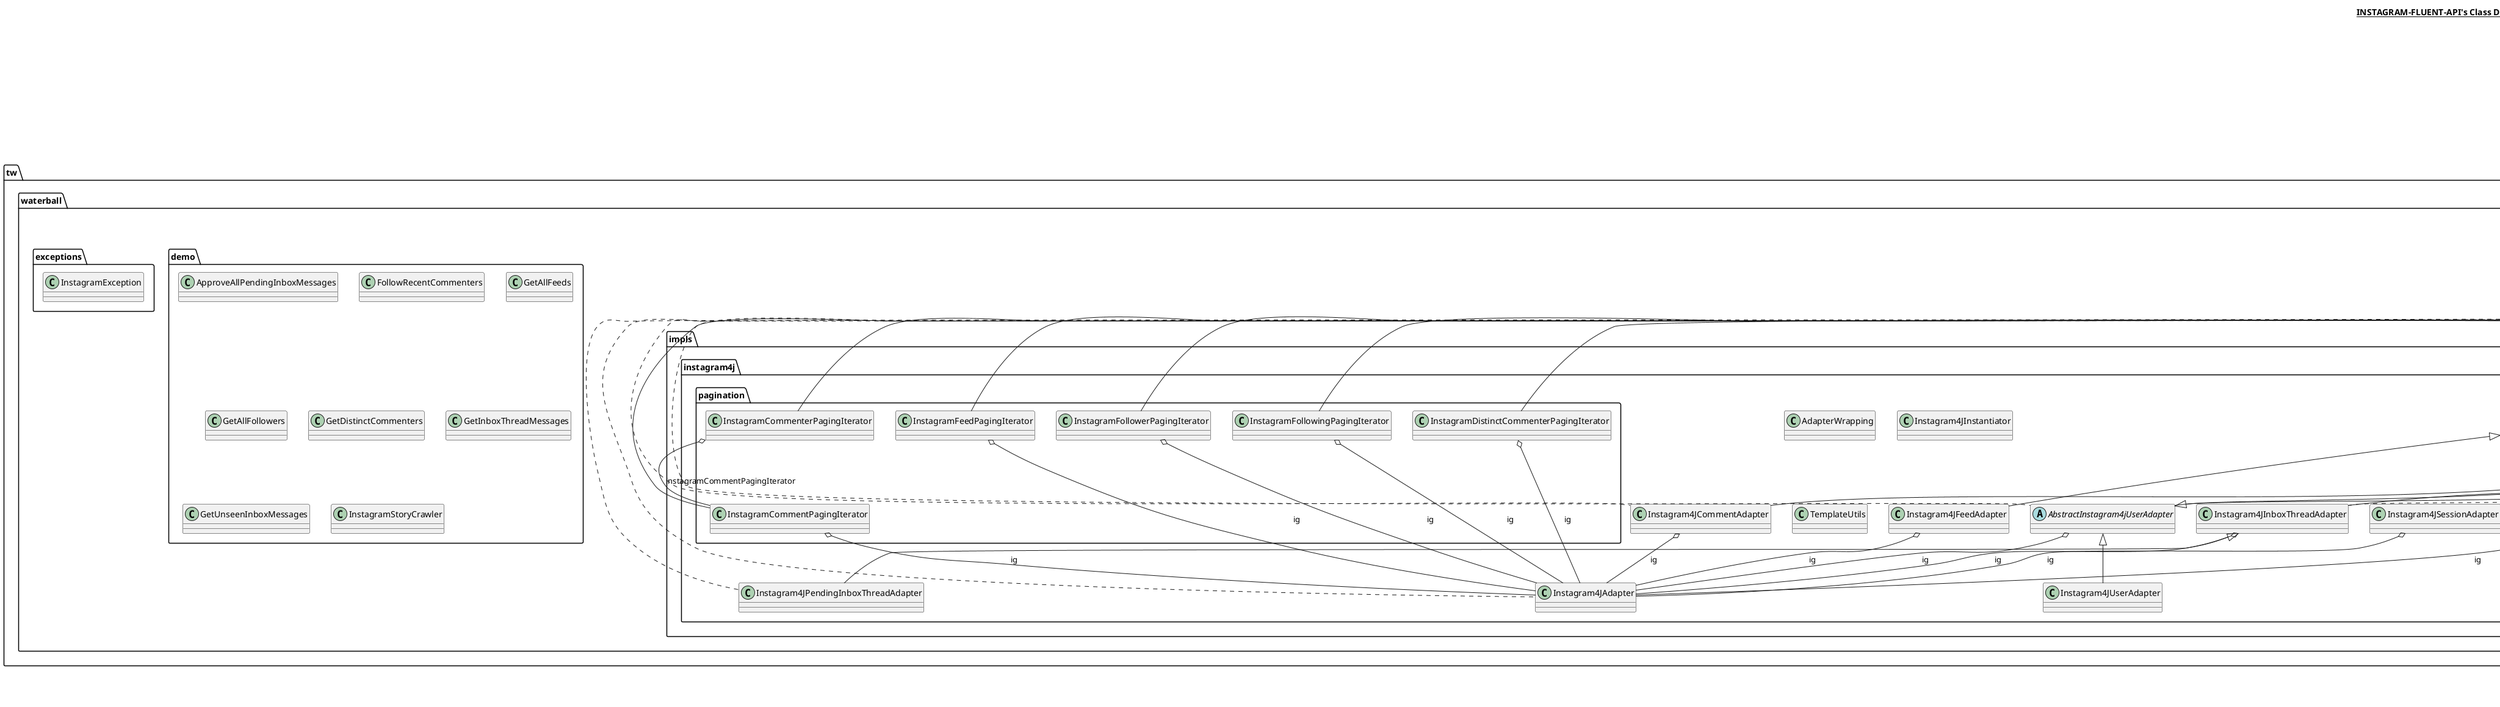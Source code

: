 @startuml

title __INSTAGRAM-FLUENT-API's Class Diagram__\n

  namespace tw.waterball.api {
    abstract class tw.waterball.api.AbstractInstagramId {
    }
  }
  

  namespace tw.waterball.api {
    abstract class tw.waterball.api.AbstractInstagramPk {
    }
  }
  

  namespace tw.waterball.api {
    interface tw.waterball.api.Instagram {
    }
  }
  

  namespace tw.waterball.api {
    interface tw.waterball.api.InstagramComment {
    }
  }
  

  namespace tw.waterball.api {
    interface tw.waterball.api.InstagramFeed {
    }
  }
  

  namespace tw.waterball.api {
    interface tw.waterball.api.InstagramId {
    }
  }
  

  namespace tw.waterball.api {
    interface tw.waterball.api.InstagramInbox {
    }
  }
  

  namespace tw.waterball.api {
    interface tw.waterball.api.InstagramInboxThread {
    }
  }
  

  namespace tw.waterball.api {
    interface tw.waterball.api.InstagramMediaType {
    }
  }
  

  namespace tw.waterball.api {
    interface tw.waterball.api.InstagramPendingInboxThread {
    }
  }
  

  namespace tw.waterball.api {
    interface tw.waterball.api.InstagramPk {
    }
  }
  

  namespace tw.waterball.api {
    class tw.waterball.api.InstagramProperties {
    }
  }
  

  namespace tw.waterball.api {
    interface tw.waterball.api.InstagramSession {
    }
  }
  

  namespace tw.waterball.api {
    interface tw.waterball.api.InstagramUser {
    }
  }
  

  namespace tw.waterball.api {
    namespace foreach {
      class tw.waterball.api.foreach.ForeachFeed {
      }
    }
  }
  

  namespace tw.waterball.api {
    namespace foreach {
      class tw.waterball.api.foreach.ForeachPendingThread {
      }
    }
  }
  

  namespace tw.waterball.api {
    namespace foreach {
      class tw.waterball.api.foreach.ForeachString {
      }
    }
  }
  

  namespace tw.waterball.api {
    namespace foreach {
      class tw.waterball.api.foreach.ForeachThread {
      }
    }
  }
  

  namespace tw.waterball.api {
    namespace foreach {
      class tw.waterball.api.foreach.ForeachUser {
      }
    }
  }
  

  namespace tw.waterball.api {
    namespace mocks {
      class tw.waterball.api.mocks.MockInstagram4JFeedAdapter {
      }
    }
  }
  

  namespace tw.waterball.api {
    namespace mocks {
      class tw.waterball.api.mocks.MockInstagram4JUserAdapter {
      }
    }
  }
  

  namespace tw.waterball.api {
    namespace pagination {
      class tw.waterball.api.pagination.Page {
      }
    }
  }
  

  namespace tw.waterball.api {
    namespace pagination {
      class tw.waterball.api.pagination.Pagination {
      }
    }
  }
  

  namespace tw.waterball.api {
    namespace pagination {
      abstract class tw.waterball.api.pagination.PagingIterator {
      }
    }
  }
  

  namespace tw.waterball.demo {
    class tw.waterball.demo.ApproveAllPendingInboxMessages {
    }
  }
  

  namespace tw.waterball.demo {
    class tw.waterball.demo.FollowRecentCommenters {
    }
  }
  

  namespace tw.waterball.demo {
    class tw.waterball.demo.GetAllFeeds {
    }
  }
  

  namespace tw.waterball.demo {
    class tw.waterball.demo.GetAllFollowers {
    }
  }
  

  namespace tw.waterball.demo {
    class tw.waterball.demo.GetDistinctCommenters {
    }
  }
  

  namespace tw.waterball.demo {
    class tw.waterball.demo.GetInboxThreadMessages {
    }
  }
  

  namespace tw.waterball.demo {
    class tw.waterball.demo.GetUnseenInboxMessages {
    }
  }
  

  namespace tw.waterball.demo {
    class tw.waterball.demo.InstagramStoryCrawler {
    }
  }
  

  namespace tw.waterball.exceptions {
    class tw.waterball.exceptions.InstagramException {
    }
  }
  

  namespace tw.waterball.impls.instagram4j {
    abstract class tw.waterball.impls.instagram4j.AbstractInstagram4JFeedAdapter {
    }
  }
  

  namespace tw.waterball.impls.instagram4j {
    abstract class tw.waterball.impls.instagram4j.AbstractInstagram4jUserAdapter {
    }
  }
  

  namespace tw.waterball.impls.instagram4j {
    class tw.waterball.impls.instagram4j.AdapterWrapping {
    }
  }
  

  namespace tw.waterball.impls.instagram4j {
    class tw.waterball.impls.instagram4j.Instagram4JAdapter {
    }
  }
  

  namespace tw.waterball.impls.instagram4j {
    class tw.waterball.impls.instagram4j.Instagram4JCommentAdapter {
    }
  }
  

  namespace tw.waterball.impls.instagram4j {
    class tw.waterball.impls.instagram4j.Instagram4JFeedAdapter {
    }
  }
  

  namespace tw.waterball.impls.instagram4j {
    class tw.waterball.impls.instagram4j.Instagram4JInboxAdapter {
    }
  }
  

  namespace tw.waterball.impls.instagram4j {
    class tw.waterball.impls.instagram4j.Instagram4JInboxThreadAdapter {
    }
  }
  

  namespace tw.waterball.impls.instagram4j {
    class tw.waterball.impls.instagram4j.Instagram4JInstantiator {
    }
  }
  

  namespace tw.waterball.impls.instagram4j {
    class tw.waterball.impls.instagram4j.Instagram4JPendingInboxThreadAdapter {
    }
  }
  

  namespace tw.waterball.impls.instagram4j {
    class tw.waterball.impls.instagram4j.Instagram4JSessionAdapter {
    }
  }
  

  namespace tw.waterball.impls.instagram4j {
    class tw.waterball.impls.instagram4j.Instagram4JUserAdapter {
    }
  }
  

  namespace tw.waterball.impls.instagram4j {
    class tw.waterball.impls.instagram4j.TemplateUtils {
    }
  }
  

  namespace tw.waterball.impls.instagram4j {
    namespace pagination {
      class tw.waterball.impls.instagram4j.pagination.InstagramCommentPagingIterator {
      }
    }
  }
  

  namespace tw.waterball.impls.instagram4j {
    namespace pagination {
      class tw.waterball.impls.instagram4j.pagination.InstagramCommenterPagingIterator {
      }
    }
  }
  

  namespace tw.waterball.impls.instagram4j {
    namespace pagination {
      class tw.waterball.impls.instagram4j.pagination.InstagramDistinctCommenterPagingIterator {
      }
    }
  }
  

  namespace tw.waterball.impls.instagram4j {
    namespace pagination {
      class tw.waterball.impls.instagram4j.pagination.InstagramFeedPagingIterator {
      }
    }
  }
  

  namespace tw.waterball.impls.instagram4j {
    namespace pagination {
      class tw.waterball.impls.instagram4j.pagination.InstagramFollowerPagingIterator {
      }
    }
  }
  

  namespace tw.waterball.impls.instagram4j {
    namespace pagination {
      class tw.waterball.impls.instagram4j.pagination.InstagramFollowingPagingIterator {
      }
    }
  }
  

  tw.waterball.api.AbstractInstagramId .up.|> tw.waterball.api.InstagramId
  tw.waterball.api.AbstractInstagramPk .up.|> tw.waterball.api.InstagramPk
  tw.waterball.api.foreach.ForeachPendingThread -up-|> tw.waterball.api.foreach.ForeachThread
  tw.waterball.api.mocks.MockInstagram4JFeedAdapter -up-|> tw.waterball.impls.instagram4j.AbstractInstagram4JFeedAdapter
  tw.waterball.api.mocks.MockInstagram4JUserAdapter -up-|> tw.waterball.impls.instagram4j.AbstractInstagram4jUserAdapter
  tw.waterball.api.pagination.Page .up.|> java.lang.Iterable
  tw.waterball.api.pagination.Pagination .up.|> java.lang.Iterable
  tw.waterball.api.pagination.PagingIterator .up.|> java.util.Iterator
  tw.waterball.impls.instagram4j.AbstractInstagram4JFeedAdapter .up.|> tw.waterball.api.InstagramFeed
  tw.waterball.impls.instagram4j.AbstractInstagram4JFeedAdapter -up-|> tw.waterball.api.AbstractInstagramPk
  tw.waterball.impls.instagram4j.AbstractInstagram4jUserAdapter .up.|> tw.waterball.api.InstagramUser
  tw.waterball.impls.instagram4j.AbstractInstagram4jUserAdapter -up-|> tw.waterball.api.AbstractInstagramPk
  tw.waterball.impls.instagram4j.AbstractInstagram4jUserAdapter o-- tw.waterball.impls.instagram4j.Instagram4JAdapter : ig
  tw.waterball.impls.instagram4j.Instagram4JAdapter .up.|> tw.waterball.api.Instagram
  tw.waterball.impls.instagram4j.Instagram4JCommentAdapter .up.|> tw.waterball.api.InstagramComment
  tw.waterball.impls.instagram4j.Instagram4JCommentAdapter -up-|> tw.waterball.api.AbstractInstagramPk
  tw.waterball.impls.instagram4j.Instagram4JCommentAdapter o-- tw.waterball.impls.instagram4j.Instagram4JAdapter : ig
  tw.waterball.impls.instagram4j.Instagram4JFeedAdapter -up-|> tw.waterball.impls.instagram4j.AbstractInstagram4JFeedAdapter
  tw.waterball.impls.instagram4j.Instagram4JFeedAdapter o-- tw.waterball.impls.instagram4j.Instagram4JAdapter : ig
  tw.waterball.impls.instagram4j.Instagram4JInboxAdapter .up.|> tw.waterball.api.InstagramInbox
  tw.waterball.impls.instagram4j.Instagram4JInboxAdapter o-- tw.waterball.impls.instagram4j.Instagram4JAdapter : ig
  tw.waterball.impls.instagram4j.Instagram4JInboxThreadAdapter .up.|> tw.waterball.api.InstagramInboxThread
  tw.waterball.impls.instagram4j.Instagram4JInboxThreadAdapter -up-|> tw.waterball.api.AbstractInstagramId
  tw.waterball.impls.instagram4j.Instagram4JInboxThreadAdapter o-- tw.waterball.impls.instagram4j.Instagram4JAdapter : ig
  tw.waterball.impls.instagram4j.Instagram4JPendingInboxThreadAdapter .up.|> tw.waterball.api.InstagramPendingInboxThread
  tw.waterball.impls.instagram4j.Instagram4JPendingInboxThreadAdapter -up-|> tw.waterball.impls.instagram4j.Instagram4JInboxThreadAdapter
  tw.waterball.impls.instagram4j.Instagram4JSessionAdapter .up.|> tw.waterball.api.InstagramSession
  tw.waterball.impls.instagram4j.Instagram4JSessionAdapter o-- tw.waterball.impls.instagram4j.Instagram4JAdapter : ig
  tw.waterball.impls.instagram4j.Instagram4JUserAdapter -up-|> tw.waterball.impls.instagram4j.AbstractInstagram4jUserAdapter
  tw.waterball.impls.instagram4j.pagination.InstagramCommentPagingIterator -up-|> tw.waterball.api.pagination.PagingIterator
  tw.waterball.impls.instagram4j.pagination.InstagramCommentPagingIterator o-- tw.waterball.impls.instagram4j.Instagram4JAdapter : ig
  tw.waterball.impls.instagram4j.pagination.InstagramCommenterPagingIterator -up-|> tw.waterball.api.pagination.PagingIterator
  tw.waterball.impls.instagram4j.pagination.InstagramCommenterPagingIterator o-- tw.waterball.impls.instagram4j.pagination.InstagramCommentPagingIterator : instagramCommentPagingIterator
  tw.waterball.impls.instagram4j.pagination.InstagramDistinctCommenterPagingIterator -up-|> tw.waterball.api.pagination.PagingIterator
  tw.waterball.impls.instagram4j.pagination.InstagramDistinctCommenterPagingIterator o-- tw.waterball.impls.instagram4j.Instagram4JAdapter : ig
  tw.waterball.impls.instagram4j.pagination.InstagramFeedPagingIterator -up-|> tw.waterball.api.pagination.PagingIterator
  tw.waterball.impls.instagram4j.pagination.InstagramFeedPagingIterator o-- tw.waterball.impls.instagram4j.Instagram4JAdapter : ig
  tw.waterball.impls.instagram4j.pagination.InstagramFollowerPagingIterator -up-|> tw.waterball.api.pagination.PagingIterator
  tw.waterball.impls.instagram4j.pagination.InstagramFollowerPagingIterator o-- tw.waterball.impls.instagram4j.Instagram4JAdapter : ig
  tw.waterball.impls.instagram4j.pagination.InstagramFollowingPagingIterator -up-|> tw.waterball.api.pagination.PagingIterator
  tw.waterball.impls.instagram4j.pagination.InstagramFollowingPagingIterator o-- tw.waterball.impls.instagram4j.Instagram4JAdapter : ig


right footer


PlantUML diagram generated by SketchIt! (https://bitbucket.org/pmesmeur/sketch.it)
For more information about this tool, please contact philippe.mesmeur@gmail.com
endfooter

@enduml
